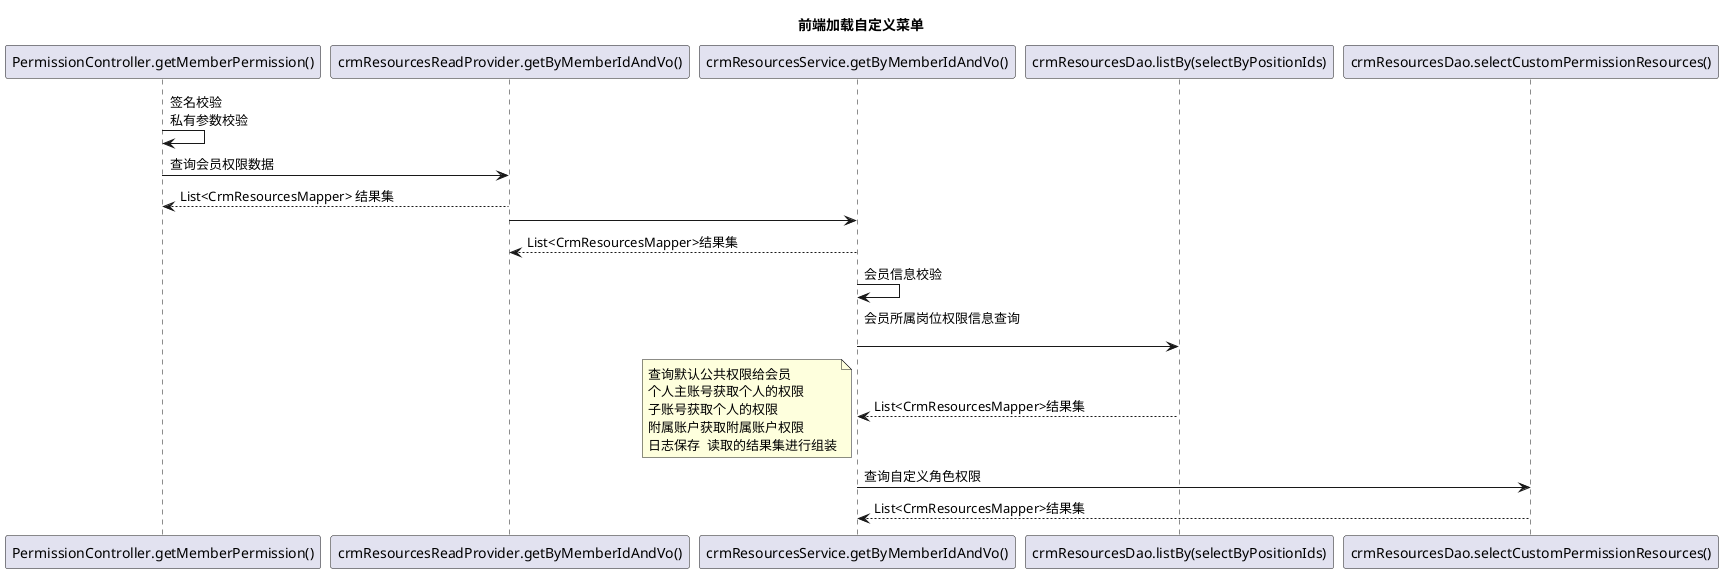 @startuml
title  前端加载自定义菜单
"PermissionController.getMemberPermission()" -> "PermissionController.getMemberPermission()" : 签名校验\n私有参数校验

"PermissionController.getMemberPermission()" -> "crmResourcesReadProvider.getByMemberIdAndVo()" : 查询会员权限数据
"crmResourcesReadProvider.getByMemberIdAndVo()" --> "PermissionController.getMemberPermission()" : List<CrmResourcesMapper> 结果集
"crmResourcesReadProvider.getByMemberIdAndVo()" -> "crmResourcesService.getByMemberIdAndVo()" :

"crmResourcesService.getByMemberIdAndVo()" --> "crmResourcesReadProvider.getByMemberIdAndVo()" : List<CrmResourcesMapper>结果集


"crmResourcesService.getByMemberIdAndVo()" -> "crmResourcesService.getByMemberIdAndVo()" : 会员信息校验

"crmResourcesService.getByMemberIdAndVo()" -> "crmResourcesDao.listBy(selectByPositionIds)" : 会员所属岗位权限信息查询\n

"crmResourcesDao.listBy(selectByPositionIds)" --> "crmResourcesService.getByMemberIdAndVo()" : List<CrmResourcesMapper>结果集

note left : 查询默认公共权限给会员\n个人主账号获取个人的权限\n子账号获取个人的权限\n附属账户获取附属账户权限\n日志保存  读取的结果集进行组装
"crmResourcesService.getByMemberIdAndVo()" -> "crmResourcesDao.selectCustomPermissionResources()" : 查询自定义角色权限

"crmResourcesDao.selectCustomPermissionResources()" --> "crmResourcesService.getByMemberIdAndVo()" : List<CrmResourcesMapper>结果集
@enduml